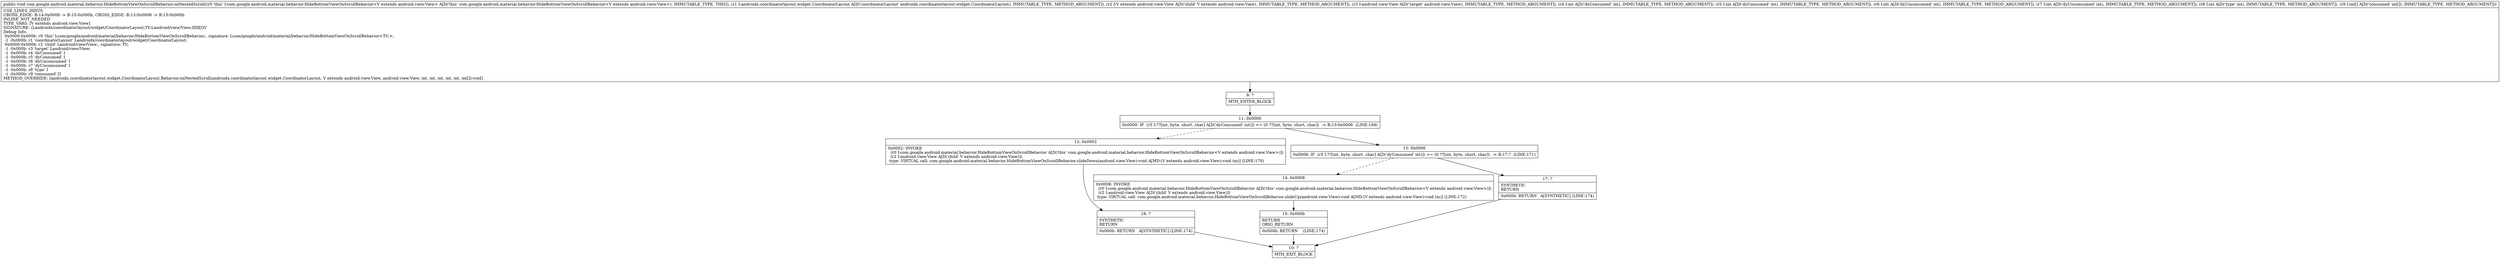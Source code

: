 digraph "CFG forcom.google.android.material.behavior.HideBottomViewOnScrollBehavior.onNestedScroll(Landroidx\/coordinatorlayout\/widget\/CoordinatorLayout;Landroid\/view\/View;Landroid\/view\/View;IIIII[I)V" {
Node_9 [shape=record,label="{9\:\ ?|MTH_ENTER_BLOCK\l}"];
Node_11 [shape=record,label="{11\:\ 0x0000|0x0000: IF  (r5 I:??[int, byte, short, char] A[D('dyConsumed' int)]) \<= (0 ??[int, byte, short, char])  \-\> B:13:0x0006  (LINE:169)\l}"];
Node_12 [shape=record,label="{12\:\ 0x0002|0x0002: INVOKE  \l  (r0 I:com.google.android.material.behavior.HideBottomViewOnScrollBehavior A[D('this' com.google.android.material.behavior.HideBottomViewOnScrollBehavior\<V extends android.view.View\>)])\l  (r2 I:android.view.View A[D('child' V extends android.view.View)])\l type: VIRTUAL call: com.google.android.material.behavior.HideBottomViewOnScrollBehavior.slideDown(android.view.View):void A[MD:(V extends android.view.View):void (m)] (LINE:170)\l}"];
Node_16 [shape=record,label="{16\:\ ?|SYNTHETIC\lRETURN\l|0x000b: RETURN   A[SYNTHETIC] (LINE:174)\l}"];
Node_10 [shape=record,label="{10\:\ ?|MTH_EXIT_BLOCK\l}"];
Node_13 [shape=record,label="{13\:\ 0x0006|0x0006: IF  (r5 I:??[int, byte, short, char] A[D('dyConsumed' int)]) \>= (0 ??[int, byte, short, char])  \-\> B:17:?  (LINE:171)\l}"];
Node_14 [shape=record,label="{14\:\ 0x0008|0x0008: INVOKE  \l  (r0 I:com.google.android.material.behavior.HideBottomViewOnScrollBehavior A[D('this' com.google.android.material.behavior.HideBottomViewOnScrollBehavior\<V extends android.view.View\>)])\l  (r2 I:android.view.View A[D('child' V extends android.view.View)])\l type: VIRTUAL call: com.google.android.material.behavior.HideBottomViewOnScrollBehavior.slideUp(android.view.View):void A[MD:(V extends android.view.View):void (m)] (LINE:172)\l}"];
Node_15 [shape=record,label="{15\:\ 0x000b|RETURN\lORIG_RETURN\l|0x000b: RETURN    (LINE:174)\l}"];
Node_17 [shape=record,label="{17\:\ ?|SYNTHETIC\lRETURN\l|0x000b: RETURN   A[SYNTHETIC] (LINE:174)\l}"];
MethodNode[shape=record,label="{public void com.google.android.material.behavior.HideBottomViewOnScrollBehavior.onNestedScroll((r0 'this' I:com.google.android.material.behavior.HideBottomViewOnScrollBehavior\<V extends android.view.View\> A[D('this' com.google.android.material.behavior.HideBottomViewOnScrollBehavior\<V extends android.view.View\>), IMMUTABLE_TYPE, THIS]), (r1 I:androidx.coordinatorlayout.widget.CoordinatorLayout A[D('coordinatorLayout' androidx.coordinatorlayout.widget.CoordinatorLayout), IMMUTABLE_TYPE, METHOD_ARGUMENT]), (r2 I:V extends android.view.View A[D('child' V extends android.view.View), IMMUTABLE_TYPE, METHOD_ARGUMENT]), (r3 I:android.view.View A[D('target' android.view.View), IMMUTABLE_TYPE, METHOD_ARGUMENT]), (r4 I:int A[D('dxConsumed' int), IMMUTABLE_TYPE, METHOD_ARGUMENT]), (r5 I:int A[D('dyConsumed' int), IMMUTABLE_TYPE, METHOD_ARGUMENT]), (r6 I:int A[D('dxUnconsumed' int), IMMUTABLE_TYPE, METHOD_ARGUMENT]), (r7 I:int A[D('dyUnconsumed' int), IMMUTABLE_TYPE, METHOD_ARGUMENT]), (r8 I:int A[D('type' int), IMMUTABLE_TYPE, METHOD_ARGUMENT]), (r9 I:int[] A[D('consumed' int[]), IMMUTABLE_TYPE, METHOD_ARGUMENT]))  | USE_LINES_HINTS\lCROSS_EDGE: B:14:0x0008 \-\> B:15:0x000b, CROSS_EDGE: B:13:0x0006 \-\> B:15:0x000b\lINLINE_NOT_NEEDED\lTYPE_VARS: [V extends android.view.View]\lSIGNATURE: (Landroidx\/coordinatorlayout\/widget\/CoordinatorLayout;TV;Landroid\/view\/View;IIIII[I)V\lDebug Info:\l  0x0000\-0x000b: r0 'this' Lcom\/google\/android\/material\/behavior\/HideBottomViewOnScrollBehavior;, signature: Lcom\/google\/android\/material\/behavior\/HideBottomViewOnScrollBehavior\<TV;\>;\l  \-1 \-0x000b: r1 'coordinatorLayout' Landroidx\/coordinatorlayout\/widget\/CoordinatorLayout;\l  0x0000\-0x000b: r2 'child' Landroid\/view\/View;, signature: TV;\l  \-1 \-0x000b: r3 'target' Landroid\/view\/View;\l  \-1 \-0x000b: r4 'dxConsumed' I\l  \-1 \-0x000b: r5 'dyConsumed' I\l  \-1 \-0x000b: r6 'dxUnconsumed' I\l  \-1 \-0x000b: r7 'dyUnconsumed' I\l  \-1 \-0x000b: r8 'type' I\l  \-1 \-0x000b: r9 'consumed' [I\lMETHOD_OVERRIDE: [androidx.coordinatorlayout.widget.CoordinatorLayout.Behavior.onNestedScroll(androidx.coordinatorlayout.widget.CoordinatorLayout, V extends android.view.View, android.view.View, int, int, int, int, int, int[]):void]\l}"];
MethodNode -> Node_9;Node_9 -> Node_11;
Node_11 -> Node_12[style=dashed];
Node_11 -> Node_13;
Node_12 -> Node_16;
Node_16 -> Node_10;
Node_13 -> Node_14[style=dashed];
Node_13 -> Node_17;
Node_14 -> Node_15;
Node_15 -> Node_10;
Node_17 -> Node_10;
}

